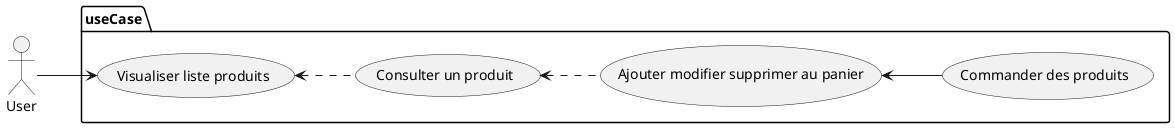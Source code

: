 @startuml usecase
left to right direction
actor User as U

package useCase {
    usecase "Visualiser liste produits" as UC1
    usecase "Consulter un produit" as UC2
    usecase "Ajouter modifier supprimer au panier" as UC3
    usecase "Commander des produits" as UC4
}

U --> UC1
UC1 <.. UC2 
UC2 <.. UC3 
UC3 <-- UC4 
@enduml